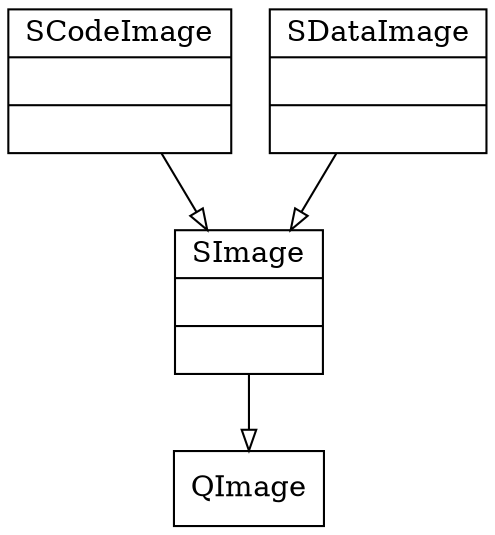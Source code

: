 digraph pointers
{

	node [shape=record];
	edge [arrowhead="onormal"];

    // nodes

	qimage[label="{QImage}"]
	image[label="{SImage||}"];
	code[label="{SCodeImage||}"];
	data[label="{SDataImage||}"];
	
    // edges
	
	image -> qimage;
	data -> image;
	code -> image;

}